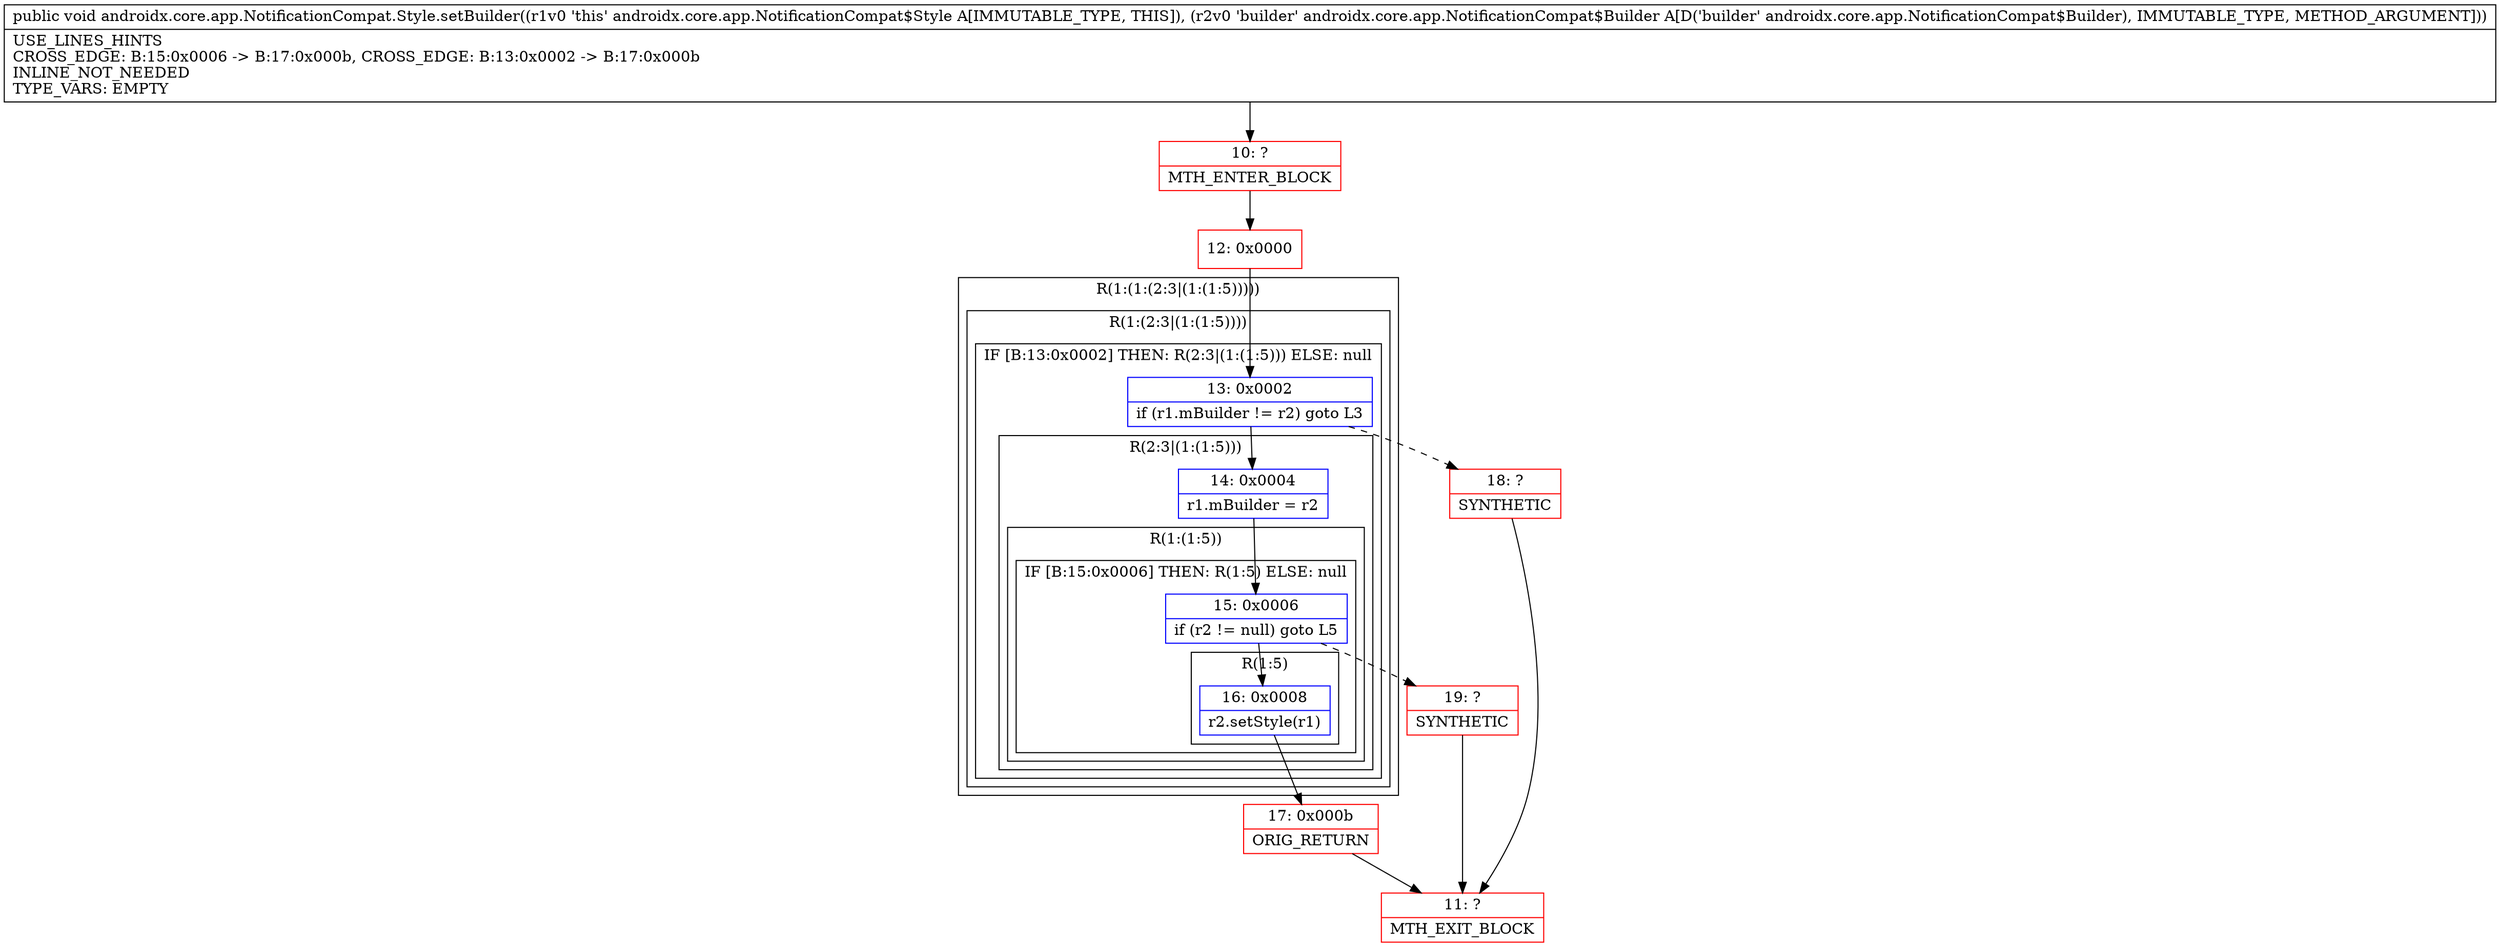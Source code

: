 digraph "CFG forandroidx.core.app.NotificationCompat.Style.setBuilder(Landroidx\/core\/app\/NotificationCompat$Builder;)V" {
subgraph cluster_Region_696593215 {
label = "R(1:(1:(2:3|(1:(1:5)))))";
node [shape=record,color=blue];
subgraph cluster_Region_1806081882 {
label = "R(1:(2:3|(1:(1:5))))";
node [shape=record,color=blue];
subgraph cluster_IfRegion_852531460 {
label = "IF [B:13:0x0002] THEN: R(2:3|(1:(1:5))) ELSE: null";
node [shape=record,color=blue];
Node_13 [shape=record,label="{13\:\ 0x0002|if (r1.mBuilder != r2) goto L3\l}"];
subgraph cluster_Region_2117827706 {
label = "R(2:3|(1:(1:5)))";
node [shape=record,color=blue];
Node_14 [shape=record,label="{14\:\ 0x0004|r1.mBuilder = r2\l}"];
subgraph cluster_Region_2120711249 {
label = "R(1:(1:5))";
node [shape=record,color=blue];
subgraph cluster_IfRegion_560230536 {
label = "IF [B:15:0x0006] THEN: R(1:5) ELSE: null";
node [shape=record,color=blue];
Node_15 [shape=record,label="{15\:\ 0x0006|if (r2 != null) goto L5\l}"];
subgraph cluster_Region_390776089 {
label = "R(1:5)";
node [shape=record,color=blue];
Node_16 [shape=record,label="{16\:\ 0x0008|r2.setStyle(r1)\l}"];
}
}
}
}
}
}
}
Node_10 [shape=record,color=red,label="{10\:\ ?|MTH_ENTER_BLOCK\l}"];
Node_12 [shape=record,color=red,label="{12\:\ 0x0000}"];
Node_17 [shape=record,color=red,label="{17\:\ 0x000b|ORIG_RETURN\l}"];
Node_11 [shape=record,color=red,label="{11\:\ ?|MTH_EXIT_BLOCK\l}"];
Node_19 [shape=record,color=red,label="{19\:\ ?|SYNTHETIC\l}"];
Node_18 [shape=record,color=red,label="{18\:\ ?|SYNTHETIC\l}"];
MethodNode[shape=record,label="{public void androidx.core.app.NotificationCompat.Style.setBuilder((r1v0 'this' androidx.core.app.NotificationCompat$Style A[IMMUTABLE_TYPE, THIS]), (r2v0 'builder' androidx.core.app.NotificationCompat$Builder A[D('builder' androidx.core.app.NotificationCompat$Builder), IMMUTABLE_TYPE, METHOD_ARGUMENT]))  | USE_LINES_HINTS\lCROSS_EDGE: B:15:0x0006 \-\> B:17:0x000b, CROSS_EDGE: B:13:0x0002 \-\> B:17:0x000b\lINLINE_NOT_NEEDED\lTYPE_VARS: EMPTY\l}"];
MethodNode -> Node_10;Node_13 -> Node_14;
Node_13 -> Node_18[style=dashed];
Node_14 -> Node_15;
Node_15 -> Node_16;
Node_15 -> Node_19[style=dashed];
Node_16 -> Node_17;
Node_10 -> Node_12;
Node_12 -> Node_13;
Node_17 -> Node_11;
Node_19 -> Node_11;
Node_18 -> Node_11;
}

